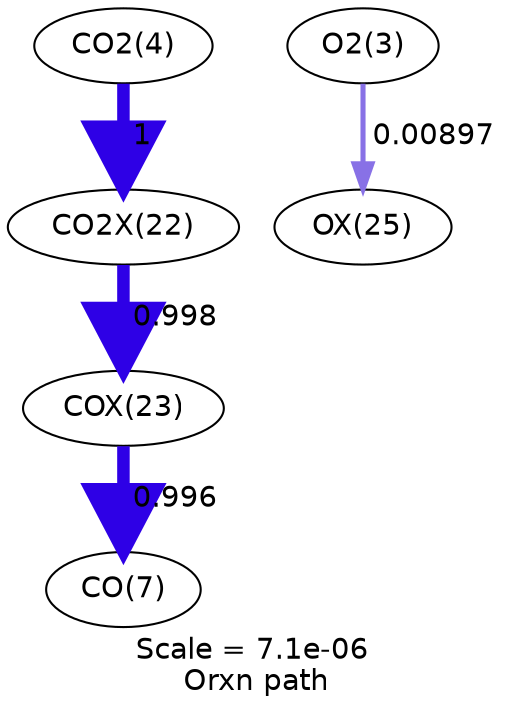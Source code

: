 digraph reaction_paths {
center=1;
s25 -> s2[fontname="Helvetica", penwidth=6, arrowsize=3, color="0.7, 1.5, 0.9"
, label=" 1"];
s2 -> s3[fontname="Helvetica", penwidth=6, arrowsize=3, color="0.7, 1.5, 0.9"
, label=" 0.998"];
s3 -> s28[fontname="Helvetica", penwidth=6, arrowsize=3, color="0.7, 1.5, 0.9"
, label=" 0.996"];
s24 -> s5[fontname="Helvetica", penwidth=2.44, arrowsize=1.22, color="0.7, 0.509, 0.9"
, label=" 0.00897"];
s2 [ fontname="Helvetica", label="CO2X(22)"];
s3 [ fontname="Helvetica", label="COX(23)"];
s5 [ fontname="Helvetica", label="OX(25)"];
s24 [ fontname="Helvetica", label="O2(3)"];
s25 [ fontname="Helvetica", label="CO2(4)"];
s28 [ fontname="Helvetica", label="CO(7)"];
 label = "Scale = 7.1e-06\l Orxn path";
 fontname = "Helvetica";
}
